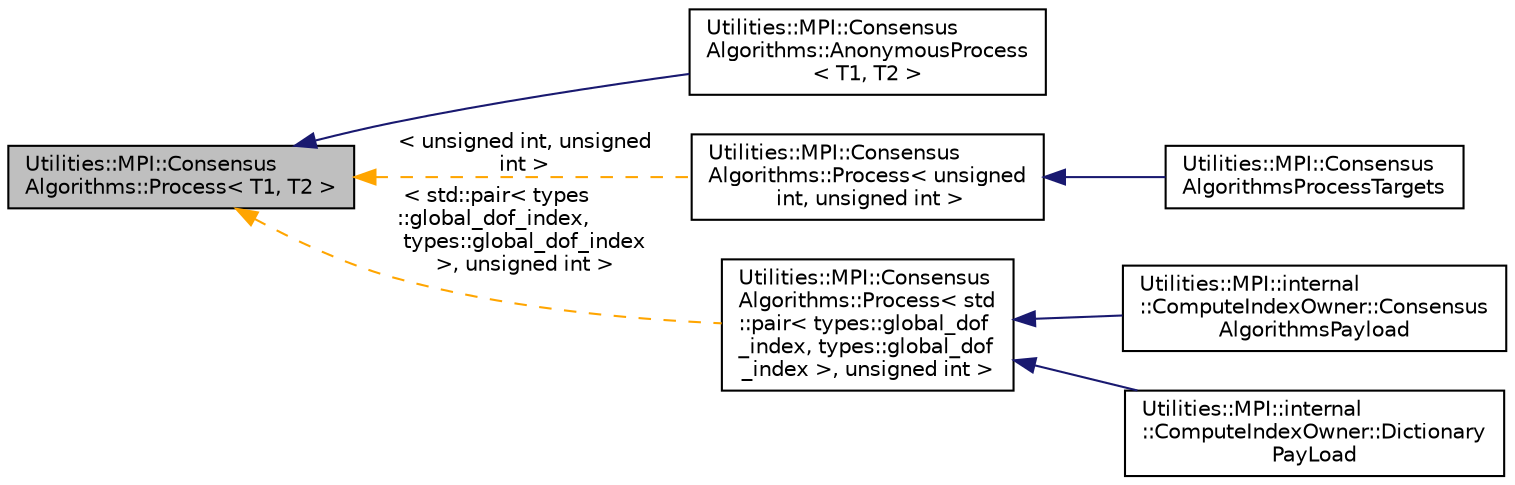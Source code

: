 digraph "Utilities::MPI::ConsensusAlgorithms::Process&lt; T1, T2 &gt;"
{
 // LATEX_PDF_SIZE
  edge [fontname="Helvetica",fontsize="10",labelfontname="Helvetica",labelfontsize="10"];
  node [fontname="Helvetica",fontsize="10",shape=record];
  rankdir="LR";
  Node1 [label="Utilities::MPI::Consensus\lAlgorithms::Process\< T1, T2 \>",height=0.2,width=0.4,color="black", fillcolor="grey75", style="filled", fontcolor="black",tooltip=" "];
  Node1 -> Node2 [dir="back",color="midnightblue",fontsize="10",style="solid",fontname="Helvetica"];
  Node2 [label="Utilities::MPI::Consensus\lAlgorithms::AnonymousProcess\l\< T1, T2 \>",height=0.2,width=0.4,color="black", fillcolor="white", style="filled",URL="$classUtilities_1_1MPI_1_1ConsensusAlgorithms_1_1AnonymousProcess.html",tooltip=" "];
  Node1 -> Node3 [dir="back",color="orange",fontsize="10",style="dashed",label=" \< unsigned int, unsigned\l int \>" ,fontname="Helvetica"];
  Node3 [label="Utilities::MPI::Consensus\lAlgorithms::Process\< unsigned\l int, unsigned int \>",height=0.2,width=0.4,color="black", fillcolor="white", style="filled",URL="$classUtilities_1_1MPI_1_1ConsensusAlgorithms_1_1Process.html",tooltip=" "];
  Node3 -> Node4 [dir="back",color="midnightblue",fontsize="10",style="solid",fontname="Helvetica"];
  Node4 [label="Utilities::MPI::Consensus\lAlgorithmsProcessTargets",height=0.2,width=0.4,color="black", fillcolor="white", style="filled",URL="$classUtilities_1_1MPI_1_1ConsensusAlgorithmsProcessTargets.html",tooltip=" "];
  Node1 -> Node5 [dir="back",color="orange",fontsize="10",style="dashed",label=" \< std::pair\< types\l::global_dof_index,\l types::global_dof_index\l \>, unsigned int \>" ,fontname="Helvetica"];
  Node5 [label="Utilities::MPI::Consensus\lAlgorithms::Process\< std\l::pair\< types::global_dof\l_index, types::global_dof\l_index \>, unsigned int \>",height=0.2,width=0.4,color="black", fillcolor="white", style="filled",URL="$classUtilities_1_1MPI_1_1ConsensusAlgorithms_1_1Process.html",tooltip=" "];
  Node5 -> Node6 [dir="back",color="midnightblue",fontsize="10",style="solid",fontname="Helvetica"];
  Node6 [label="Utilities::MPI::internal\l::ComputeIndexOwner::Consensus\lAlgorithmsPayload",height=0.2,width=0.4,color="black", fillcolor="white", style="filled",URL="$classUtilities_1_1MPI_1_1internal_1_1ComputeIndexOwner_1_1ConsensusAlgorithmsPayload.html",tooltip=" "];
  Node5 -> Node7 [dir="back",color="midnightblue",fontsize="10",style="solid",fontname="Helvetica"];
  Node7 [label="Utilities::MPI::internal\l::ComputeIndexOwner::Dictionary\lPayLoad",height=0.2,width=0.4,color="black", fillcolor="white", style="filled",URL="$classUtilities_1_1MPI_1_1internal_1_1ComputeIndexOwner_1_1DictionaryPayLoad.html",tooltip=" "];
}
